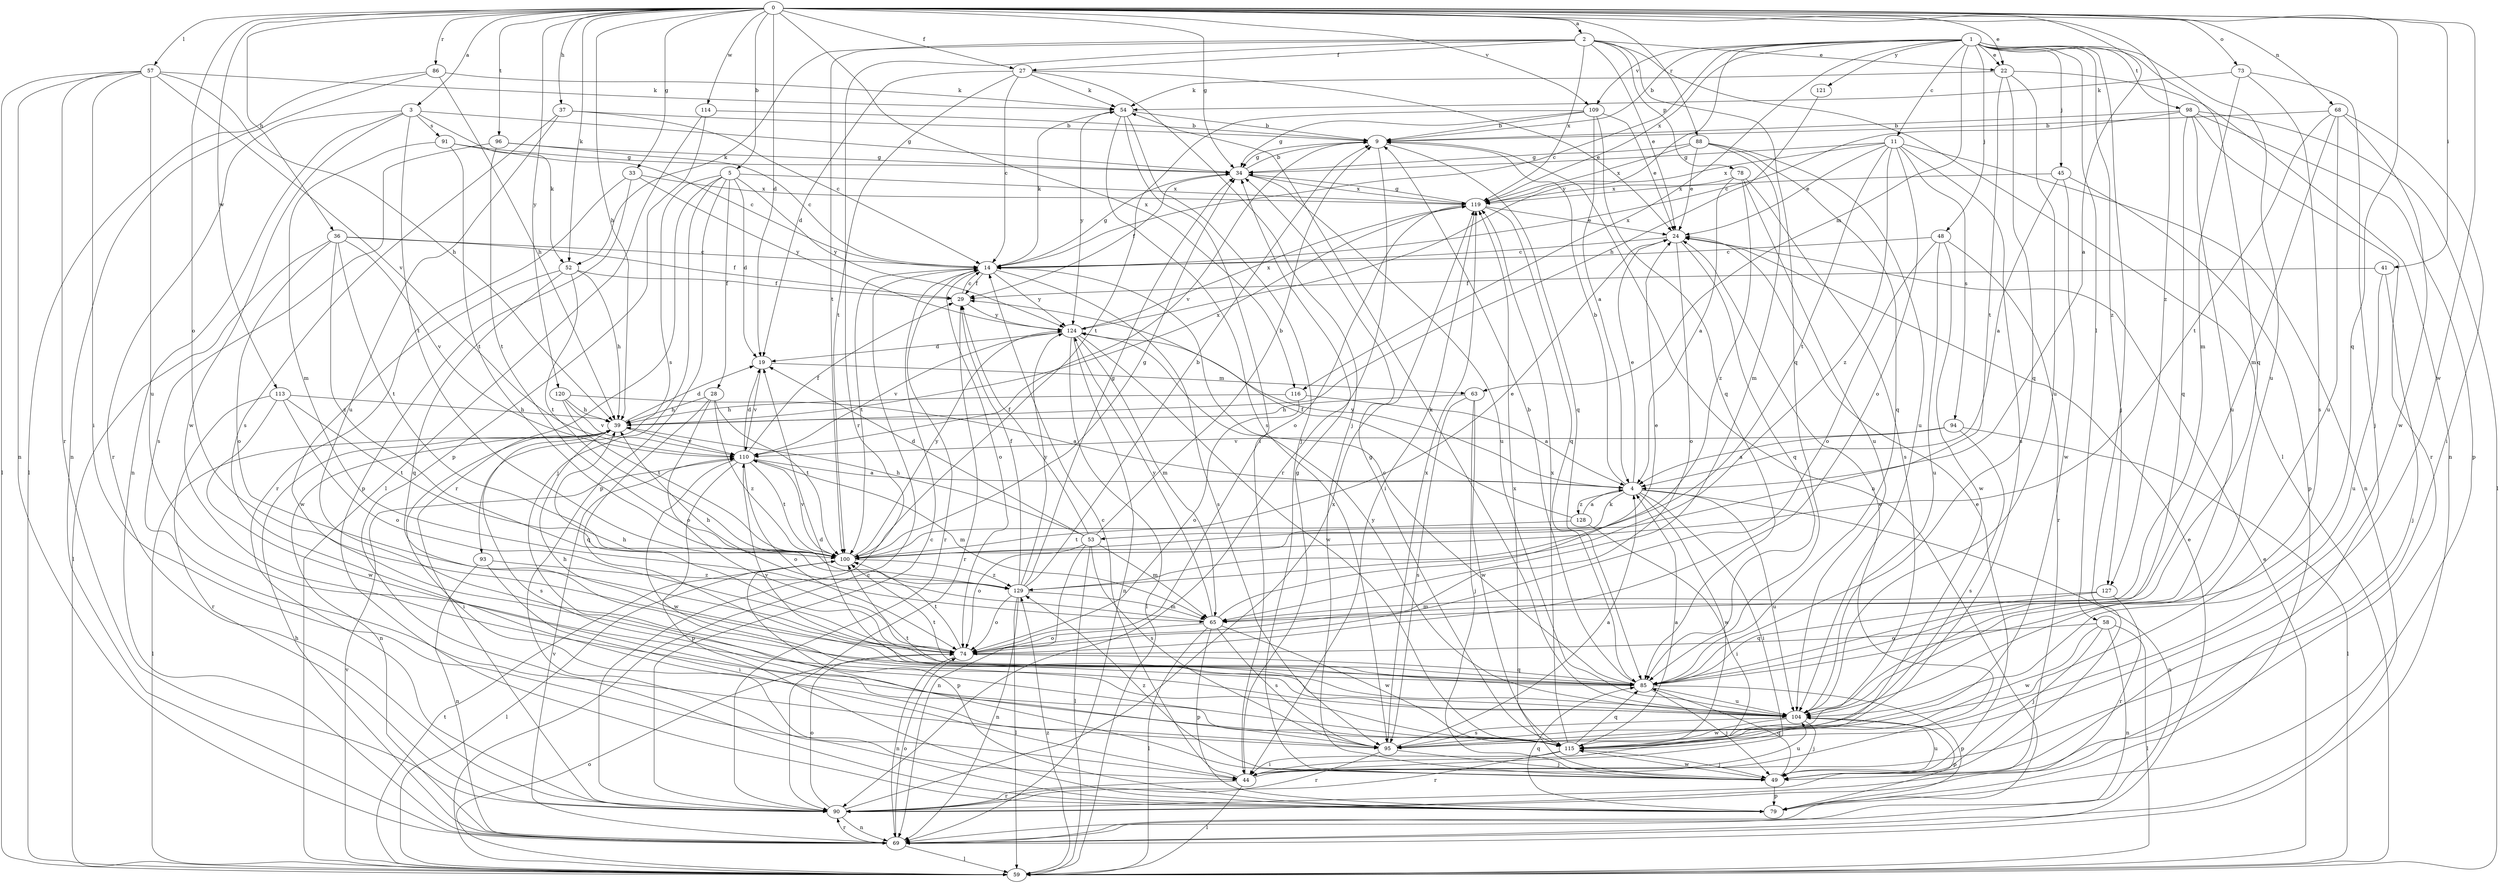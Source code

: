 strict digraph  {
0;
1;
2;
3;
4;
5;
9;
11;
14;
19;
22;
24;
27;
28;
29;
33;
34;
36;
37;
39;
41;
44;
45;
48;
49;
52;
53;
54;
57;
58;
59;
63;
65;
68;
69;
73;
74;
78;
79;
85;
86;
88;
90;
91;
93;
94;
95;
96;
98;
100;
104;
109;
110;
113;
114;
115;
116;
119;
120;
121;
124;
127;
128;
129;
0 -> 2  [label=a];
0 -> 3  [label=a];
0 -> 4  [label=a];
0 -> 5  [label=b];
0 -> 19  [label=d];
0 -> 22  [label=e];
0 -> 27  [label=f];
0 -> 33  [label=g];
0 -> 34  [label=g];
0 -> 36  [label=h];
0 -> 37  [label=h];
0 -> 39  [label=h];
0 -> 41  [label=i];
0 -> 52  [label=k];
0 -> 57  [label=l];
0 -> 68  [label=n];
0 -> 73  [label=o];
0 -> 74  [label=o];
0 -> 85  [label=q];
0 -> 86  [label=r];
0 -> 88  [label=r];
0 -> 96  [label=t];
0 -> 109  [label=v];
0 -> 113  [label=w];
0 -> 114  [label=w];
0 -> 115  [label=w];
0 -> 116  [label=x];
0 -> 120  [label=y];
0 -> 127  [label=z];
1 -> 9  [label=b];
1 -> 11  [label=c];
1 -> 14  [label=c];
1 -> 22  [label=e];
1 -> 45  [label=j];
1 -> 48  [label=j];
1 -> 49  [label=j];
1 -> 58  [label=l];
1 -> 63  [label=m];
1 -> 85  [label=q];
1 -> 98  [label=t];
1 -> 104  [label=u];
1 -> 109  [label=v];
1 -> 116  [label=x];
1 -> 119  [label=x];
1 -> 121  [label=y];
1 -> 124  [label=y];
1 -> 127  [label=z];
2 -> 22  [label=e];
2 -> 24  [label=e];
2 -> 27  [label=f];
2 -> 52  [label=k];
2 -> 59  [label=l];
2 -> 78  [label=p];
2 -> 85  [label=q];
2 -> 90  [label=r];
2 -> 100  [label=t];
2 -> 119  [label=x];
3 -> 34  [label=g];
3 -> 52  [label=k];
3 -> 69  [label=n];
3 -> 90  [label=r];
3 -> 91  [label=s];
3 -> 100  [label=t];
3 -> 115  [label=w];
4 -> 9  [label=b];
4 -> 24  [label=e];
4 -> 44  [label=i];
4 -> 53  [label=k];
4 -> 69  [label=n];
4 -> 104  [label=u];
4 -> 115  [label=w];
4 -> 124  [label=y];
4 -> 128  [label=z];
5 -> 19  [label=d];
5 -> 28  [label=f];
5 -> 49  [label=j];
5 -> 79  [label=p];
5 -> 90  [label=r];
5 -> 93  [label=s];
5 -> 119  [label=x];
5 -> 124  [label=y];
9 -> 34  [label=g];
9 -> 69  [label=n];
9 -> 85  [label=q];
9 -> 90  [label=r];
9 -> 110  [label=v];
11 -> 24  [label=e];
11 -> 34  [label=g];
11 -> 69  [label=n];
11 -> 74  [label=o];
11 -> 94  [label=s];
11 -> 95  [label=s];
11 -> 100  [label=t];
11 -> 119  [label=x];
11 -> 129  [label=z];
14 -> 29  [label=f];
14 -> 34  [label=g];
14 -> 54  [label=k];
14 -> 74  [label=o];
14 -> 90  [label=r];
14 -> 95  [label=s];
14 -> 100  [label=t];
14 -> 124  [label=y];
19 -> 63  [label=m];
19 -> 110  [label=v];
22 -> 54  [label=k];
22 -> 69  [label=n];
22 -> 85  [label=q];
22 -> 100  [label=t];
22 -> 104  [label=u];
24 -> 14  [label=c];
24 -> 74  [label=o];
24 -> 85  [label=q];
27 -> 14  [label=c];
27 -> 19  [label=d];
27 -> 24  [label=e];
27 -> 49  [label=j];
27 -> 54  [label=k];
27 -> 100  [label=t];
28 -> 39  [label=h];
28 -> 74  [label=o];
28 -> 85  [label=q];
28 -> 100  [label=t];
28 -> 129  [label=z];
29 -> 14  [label=c];
29 -> 90  [label=r];
29 -> 124  [label=y];
33 -> 79  [label=p];
33 -> 90  [label=r];
33 -> 119  [label=x];
33 -> 124  [label=y];
34 -> 9  [label=b];
34 -> 29  [label=f];
34 -> 104  [label=u];
34 -> 119  [label=x];
36 -> 14  [label=c];
36 -> 29  [label=f];
36 -> 59  [label=l];
36 -> 74  [label=o];
36 -> 100  [label=t];
36 -> 110  [label=v];
36 -> 129  [label=z];
37 -> 9  [label=b];
37 -> 14  [label=c];
37 -> 95  [label=s];
37 -> 104  [label=u];
39 -> 19  [label=d];
39 -> 44  [label=i];
39 -> 59  [label=l];
39 -> 69  [label=n];
39 -> 95  [label=s];
39 -> 110  [label=v];
39 -> 119  [label=x];
41 -> 29  [label=f];
41 -> 49  [label=j];
41 -> 104  [label=u];
44 -> 14  [label=c];
44 -> 24  [label=e];
44 -> 34  [label=g];
44 -> 59  [label=l];
44 -> 90  [label=r];
44 -> 104  [label=u];
45 -> 4  [label=a];
45 -> 79  [label=p];
45 -> 115  [label=w];
45 -> 119  [label=x];
48 -> 14  [label=c];
48 -> 74  [label=o];
48 -> 90  [label=r];
48 -> 104  [label=u];
48 -> 115  [label=w];
49 -> 24  [label=e];
49 -> 79  [label=p];
49 -> 85  [label=q];
49 -> 104  [label=u];
49 -> 115  [label=w];
49 -> 119  [label=x];
49 -> 129  [label=z];
52 -> 29  [label=f];
52 -> 39  [label=h];
52 -> 85  [label=q];
52 -> 100  [label=t];
52 -> 115  [label=w];
53 -> 9  [label=b];
53 -> 19  [label=d];
53 -> 29  [label=f];
53 -> 39  [label=h];
53 -> 59  [label=l];
53 -> 65  [label=m];
53 -> 69  [label=n];
53 -> 74  [label=o];
53 -> 95  [label=s];
54 -> 9  [label=b];
54 -> 44  [label=i];
54 -> 49  [label=j];
54 -> 95  [label=s];
54 -> 124  [label=y];
57 -> 39  [label=h];
57 -> 44  [label=i];
57 -> 54  [label=k];
57 -> 59  [label=l];
57 -> 69  [label=n];
57 -> 90  [label=r];
57 -> 104  [label=u];
57 -> 110  [label=v];
58 -> 49  [label=j];
58 -> 59  [label=l];
58 -> 69  [label=n];
58 -> 74  [label=o];
58 -> 115  [label=w];
59 -> 14  [label=c];
59 -> 24  [label=e];
59 -> 74  [label=o];
59 -> 100  [label=t];
59 -> 110  [label=v];
59 -> 129  [label=z];
63 -> 39  [label=h];
63 -> 49  [label=j];
63 -> 95  [label=s];
63 -> 115  [label=w];
65 -> 24  [label=e];
65 -> 39  [label=h];
65 -> 59  [label=l];
65 -> 74  [label=o];
65 -> 79  [label=p];
65 -> 95  [label=s];
65 -> 115  [label=w];
65 -> 124  [label=y];
68 -> 9  [label=b];
68 -> 44  [label=i];
68 -> 65  [label=m];
68 -> 100  [label=t];
68 -> 104  [label=u];
68 -> 115  [label=w];
69 -> 24  [label=e];
69 -> 39  [label=h];
69 -> 59  [label=l];
69 -> 74  [label=o];
69 -> 90  [label=r];
69 -> 110  [label=v];
73 -> 49  [label=j];
73 -> 54  [label=k];
73 -> 65  [label=m];
73 -> 95  [label=s];
74 -> 39  [label=h];
74 -> 69  [label=n];
74 -> 85  [label=q];
74 -> 100  [label=t];
78 -> 4  [label=a];
78 -> 95  [label=s];
78 -> 104  [label=u];
78 -> 119  [label=x];
78 -> 129  [label=z];
79 -> 85  [label=q];
85 -> 9  [label=b];
85 -> 14  [label=c];
85 -> 39  [label=h];
85 -> 49  [label=j];
85 -> 79  [label=p];
85 -> 100  [label=t];
85 -> 104  [label=u];
85 -> 110  [label=v];
86 -> 39  [label=h];
86 -> 54  [label=k];
86 -> 59  [label=l];
86 -> 69  [label=n];
88 -> 24  [label=e];
88 -> 34  [label=g];
88 -> 65  [label=m];
88 -> 85  [label=q];
88 -> 104  [label=u];
88 -> 119  [label=x];
90 -> 14  [label=c];
90 -> 69  [label=n];
90 -> 74  [label=o];
90 -> 119  [label=x];
91 -> 14  [label=c];
91 -> 34  [label=g];
91 -> 65  [label=m];
91 -> 100  [label=t];
93 -> 44  [label=i];
93 -> 69  [label=n];
93 -> 129  [label=z];
94 -> 4  [label=a];
94 -> 59  [label=l];
94 -> 95  [label=s];
94 -> 110  [label=v];
95 -> 4  [label=a];
95 -> 49  [label=j];
95 -> 90  [label=r];
95 -> 119  [label=x];
96 -> 14  [label=c];
96 -> 34  [label=g];
96 -> 95  [label=s];
96 -> 100  [label=t];
98 -> 9  [label=b];
98 -> 14  [label=c];
98 -> 59  [label=l];
98 -> 79  [label=p];
98 -> 85  [label=q];
98 -> 90  [label=r];
98 -> 104  [label=u];
100 -> 24  [label=e];
100 -> 34  [label=g];
100 -> 59  [label=l];
100 -> 79  [label=p];
100 -> 110  [label=v];
100 -> 124  [label=y];
100 -> 129  [label=z];
104 -> 19  [label=d];
104 -> 49  [label=j];
104 -> 54  [label=k];
104 -> 79  [label=p];
104 -> 95  [label=s];
104 -> 100  [label=t];
104 -> 115  [label=w];
104 -> 124  [label=y];
109 -> 4  [label=a];
109 -> 9  [label=b];
109 -> 24  [label=e];
109 -> 34  [label=g];
109 -> 85  [label=q];
109 -> 100  [label=t];
110 -> 4  [label=a];
110 -> 19  [label=d];
110 -> 29  [label=f];
110 -> 65  [label=m];
110 -> 74  [label=o];
110 -> 79  [label=p];
110 -> 100  [label=t];
110 -> 115  [label=w];
113 -> 39  [label=h];
113 -> 74  [label=o];
113 -> 90  [label=r];
113 -> 100  [label=t];
113 -> 115  [label=w];
114 -> 9  [label=b];
114 -> 59  [label=l];
114 -> 79  [label=p];
115 -> 4  [label=a];
115 -> 34  [label=g];
115 -> 44  [label=i];
115 -> 49  [label=j];
115 -> 85  [label=q];
115 -> 90  [label=r];
115 -> 119  [label=x];
116 -> 4  [label=a];
116 -> 39  [label=h];
116 -> 74  [label=o];
119 -> 24  [label=e];
119 -> 34  [label=g];
119 -> 44  [label=i];
119 -> 74  [label=o];
119 -> 85  [label=q];
120 -> 4  [label=a];
120 -> 39  [label=h];
120 -> 100  [label=t];
120 -> 110  [label=v];
121 -> 39  [label=h];
124 -> 19  [label=d];
124 -> 59  [label=l];
124 -> 65  [label=m];
124 -> 69  [label=n];
124 -> 110  [label=v];
124 -> 115  [label=w];
124 -> 119  [label=x];
127 -> 65  [label=m];
127 -> 85  [label=q];
127 -> 90  [label=r];
128 -> 4  [label=a];
128 -> 29  [label=f];
128 -> 44  [label=i];
128 -> 100  [label=t];
129 -> 9  [label=b];
129 -> 29  [label=f];
129 -> 34  [label=g];
129 -> 59  [label=l];
129 -> 65  [label=m];
129 -> 69  [label=n];
129 -> 74  [label=o];
129 -> 124  [label=y];
}
